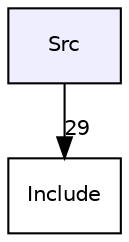 digraph "Src" {
  compound=true
  node [ fontsize="10", fontname="Helvetica"];
  edge [ labelfontsize="10", labelfontname="Helvetica"];
  dir_413f4e031a85da0d68269c6fd2f76e1c [shape=box, label="Src", style="filled", fillcolor="#eeeeff", pencolor="black", URL="dir_413f4e031a85da0d68269c6fd2f76e1c.html"];
  dir_856524284ebe840938865dc061f982fb [shape=box label="Include" URL="dir_856524284ebe840938865dc061f982fb.html"];
  dir_413f4e031a85da0d68269c6fd2f76e1c->dir_856524284ebe840938865dc061f982fb [headlabel="29", labeldistance=1.5 headhref="dir_000001_000000.html"];
}
